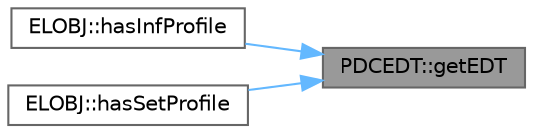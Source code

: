 digraph "PDCEDT::getEDT"
{
 // LATEX_PDF_SIZE
  bgcolor="transparent";
  edge [fontname=Helvetica,fontsize=10,labelfontname=Helvetica,labelfontsize=10];
  node [fontname=Helvetica,fontsize=10,shape=box,height=0.2,width=0.4];
  rankdir="RL";
  Node1 [label="PDCEDT::getEDT",height=0.2,width=0.4,color="gray40", fillcolor="grey60", style="filled", fontcolor="black",tooltip="EDT getter"];
  Node1 -> Node2 [dir="back",color="steelblue1",style="solid"];
  Node2 [label="ELOBJ::hasInfProfile",height=0.2,width=0.4,color="grey40", fillcolor="white", style="filled",URL="$class_e_l_o_b_j.html#af66af5e13e88e3fb9094af3d4dd794a4",tooltip="指定のEPCがINF必須かどうか"];
  Node1 -> Node3 [dir="back",color="steelblue1",style="solid"];
  Node3 [label="ELOBJ::hasSetProfile",height=0.2,width=0.4,color="grey40", fillcolor="white", style="filled",URL="$class_e_l_o_b_j.html#a8f839fe9e104859d6d4cfe7446d94c86",tooltip="指定のEPCがSet可能かどうか"];
}
